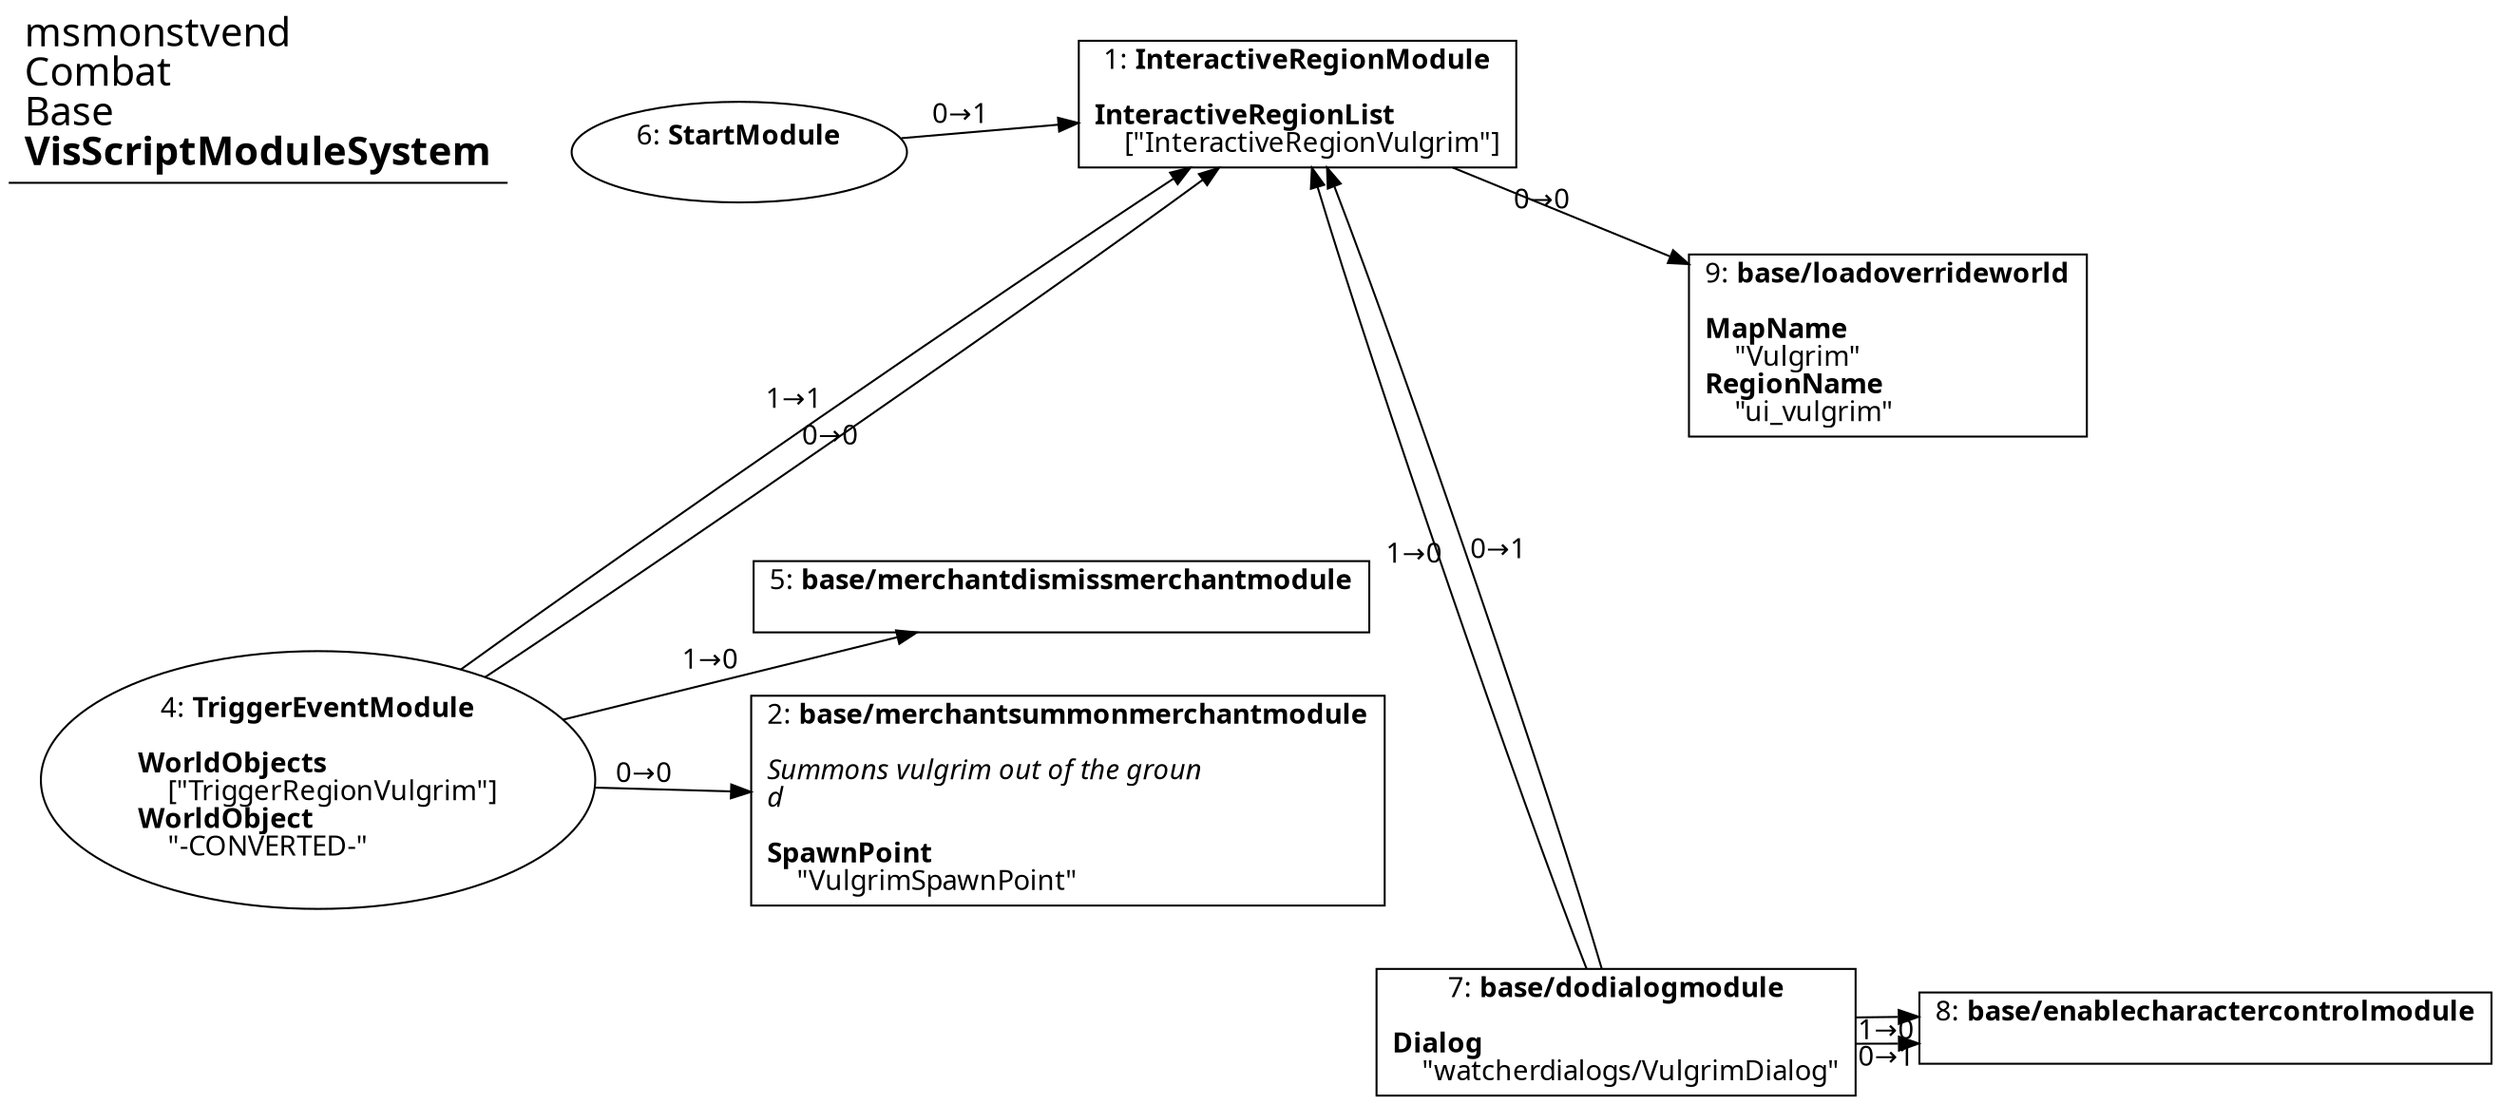 digraph {
    layout = fdp;
    overlap = prism;
    sep = "+16";
    splines = spline;

    node [ shape = box ];

    graph [ fontname = "Segoe UI" ];
    node [ fontname = "Segoe UI" ];
    edge [ fontname = "Segoe UI" ];

    1 [ label = <1: <b>InteractiveRegionModule</b><br/><br/><b>InteractiveRegionList</b><br align="left"/>    [&quot;InteractiveRegionVulgrim&quot;]<br align="left"/>> ];
    1 [ pos = "0.58100003,-0.010000001!" ];
    1 -> 9 [ label = "0→0" ];

    2 [ label = <2: <b>base/merchantsummonmerchantmodule</b><br/><br/><i>Summons vulgrim out of the groun<br align="left"/>d<br align="left"/></i><br align="left"/><b>SpawnPoint</b><br align="left"/>    &quot;VulgrimSpawnPoint&quot;<br align="left"/>> ];
    2 [ pos = "0.44900003,-0.40300003!" ];

    4 [ label = <4: <b>TriggerEventModule</b><br/><br/><b>WorldObjects</b><br align="left"/>    [&quot;TriggerRegionVulgrim&quot;]<br align="left"/><b>WorldObject</b><br align="left"/>    &quot;-CONVERTED-&quot;<br align="left"/>> ];
    4 [ shape = oval ]
    4 [ pos = "0.010000001,-0.404!" ];
    4 -> 2 [ label = "0→0" ];
    4 -> 1 [ label = "1→1" ];
    4 -> 5 [ label = "1→0" ];
    4 -> 1 [ label = "0→0" ];

    5 [ label = <5: <b>base/merchantdismissmerchantmodule</b><br/><br/>> ];
    5 [ pos = "0.446,-0.312!" ];

    6 [ label = <6: <b>StartModule</b><br/><br/>> ];
    6 [ shape = oval ]
    6 [ pos = "0.22200002,-0.034!" ];
    6 -> 1 [ label = "0→1" ];

    7 [ label = <7: <b>base/dodialogmodule</b><br/><br/><b>Dialog</b><br align="left"/>    &quot;watcherdialogs/VulgrimDialog&quot;<br align="left"/>> ];
    7 [ pos = "0.78400004,-0.546!" ];
    7 -> 1 [ label = "1→0" ];
    7 -> 1 [ label = "0→1" ];
    7 -> 8 [ label = "1→0" ];
    7 -> 8 [ label = "0→1" ];

    8 [ label = <8: <b>base/enablecharactercontrolmodule</b><br/><br/>> ];
    8 [ pos = "1.069,-0.544!" ];

    9 [ label = <9: <b>base/loadoverrideworld</b><br/><br/><b>MapName</b><br align="left"/>    &quot;Vulgrim&quot;<br align="left"/><b>RegionName</b><br align="left"/>    &quot;ui_vulgrim&quot;<br align="left"/>> ];
    9 [ pos = "0.92100006,-0.149!" ];

    title [ pos = "0.009000001,-0.009000001!" ];
    title [ shape = underline ];
    title [ label = <<font point-size="20">msmonstvend<br align="left"/>Combat<br align="left"/>Base<br align="left"/><b>VisScriptModuleSystem</b><br align="left"/></font>> ];
}
